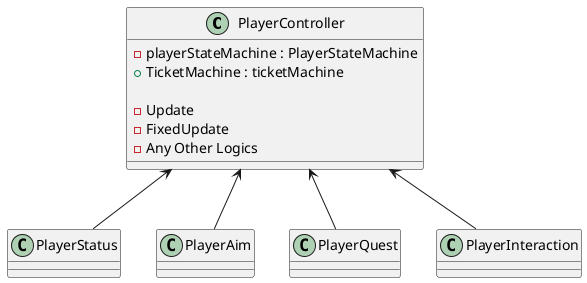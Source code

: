 @startuml

class PlayerController{
    - playerStateMachine : PlayerStateMachine
    + TicketMachine : ticketMachine

    - Update
    - FixedUpdate
    - Any Other Logics
}

PlayerController <-down- PlayerStatus
PlayerController <-down- PlayerAim
PlayerController <-down- PlayerQuest
PlayerController <-down- PlayerInteraction

@enduml


@startuml
class PlayerStateMachine{
    - states : Dictionary<PlayerStateName, PlayerBaseState>
    + CurrentState : PlayerBaseState
    + CurrentStateName : PlayerStateName

    + AddState(PlayerStateName stateName, PlayerBaseState state) : void
    + DeleteState(PlayerStateName stateName) : void
    + ChangeState(PlayerStateName nextStateName) : void
    + ChangeState(PlayerStateName nextStateName, StateInfo info) : void
    + UpdateState() : void
    + FixedUpdateState() : void
}

abstract class PlayerBaseState {
    # Controller: PlayerController

    + {abstract} OnEnterState() : void
    + OnEnterState(StateInfo info) : virtual void
    + {abstract} OnUpdateState() : void
    + {abstract} OnFixedUpdate() : void
    + {abstract} OnExitState() : void

}

PlayerController <-down- PlayerStateMachine
PlayerStateMachine <-down- PlayerBaseState
PlayerBaseState <|-down- PlayerStateIdle
PlayerBaseState <|-down- PlayerStateWalk
PlayerBaseState <|-down- PlayerStateSprint
@enduml

@startuml
class PlayerStatus{
    - playerStatusEffects : Dictionary<StatusEffectName, IPlayerStatusEffect>
    - playerStatusEffectController : PlayerStatusEffectController

    - InitStatusEffects() : void
    + ReceiveDamage(IBaseEventPayload payload) : void
}
class PlayerStatusEffectController{
    - effects : List<IPlayerStatusEffect>

    + ApplyStatusEffect(IPlayerStatusEffect effect, StatusEffectInfo info) : void
    + AddStatusEffect(IPlayerStatusEffect effect) : void
    + RemoveStatusEffect(IPlayerStatusEffect effect) : void
}

interface IPlayerStatusEffect{
    + ApplyStatusEffect(PlayerStatusEffectController controller, StatusEffectInfo info) : void
}


PlayerStatus <-down- PlayerStatusEffectController
PlayerStatusEffectController <-down- IPlayerStatusEffect
IPlayerStatusEffect <|-down- PlayerStatusEffectWeakRigidity
IPlayerStatusEffect <|-down- PlayerStatusEffectStrongRigidity
IPlayerStatusEffect <|-down- PlayerStatusEffectDown
IPlayerStatusEffect <|-down- PlayerStatusEffectKnockedAirborne
@enduml

@startuml
interface IInteractiveObject{
    + Interact(GameObject obj) : void
    + public InteractiveType GetInteractiveType() : InteractiveType
}

IInteractiveObject <|-down- NPC
IInteractiveObject <|-down- Ore
IInteractiveObject <|-down- MineCart

class PlayerInteraction{
    + InteractiveObject : GameObject
    + isInteracting : bool
    + canInteract : bool

    + Interact() : void
}

note bottom : InteractiveObject의 trigger collider에 \nenter, exit 시 InteractiveObject 를 \n해당하는 오브젝트의 참조로 설정\nInteract로 해당 오브젝트의 Interact함수 호출

@enduml

@startuml
interface ILootable{
    + Visit(PlayerLooting player) : void
}

ILootable <|-down- BaseStone
ILootable <|-down- BaseDropItem

class PlayerLooting{
    - OnTriggerEnter(Collider other) : void
    - Accept(ILootable item) : void
}

note bottom : PlayerLooting 컴포넌트는 플레이어의 collider와 별개로 \n자기 자신만의 trigger collider를 가지며\n충돌 시 ILootable을 상속받은 객체인지 판단 후 Accept 메서드 실행
@enduml

